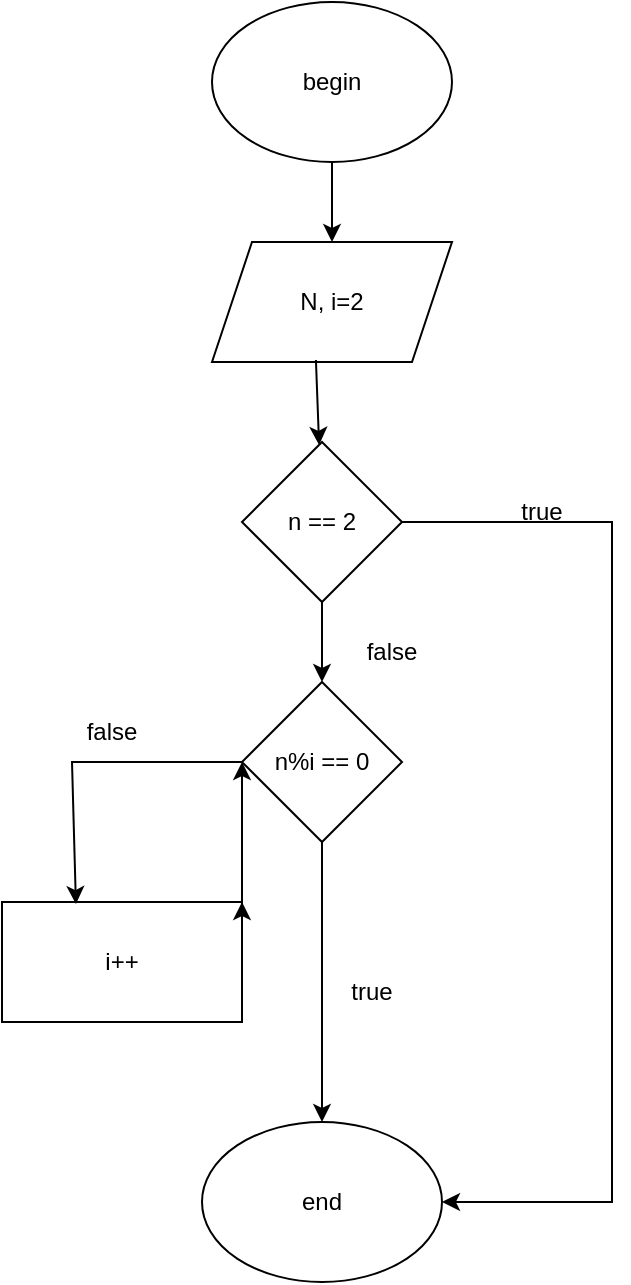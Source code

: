 <mxfile version="20.2.7" type="github">
  <diagram id="W2dCTRbcj14Ue6YGvtC2" name="Trang-1">
    <mxGraphModel dx="1422" dy="797" grid="1" gridSize="10" guides="1" tooltips="1" connect="1" arrows="1" fold="1" page="1" pageScale="1" pageWidth="850" pageHeight="1100" math="0" shadow="0">
      <root>
        <mxCell id="0" />
        <mxCell id="1" parent="0" />
        <mxCell id="qjFHWlcbrXDBT9FjRwGN-1" value="begin" style="ellipse;whiteSpace=wrap;html=1;" vertex="1" parent="1">
          <mxGeometry x="350" y="10" width="120" height="80" as="geometry" />
        </mxCell>
        <mxCell id="qjFHWlcbrXDBT9FjRwGN-2" value="N, i=2" style="shape=parallelogram;perimeter=parallelogramPerimeter;whiteSpace=wrap;html=1;fixedSize=1;" vertex="1" parent="1">
          <mxGeometry x="350" y="130" width="120" height="60" as="geometry" />
        </mxCell>
        <mxCell id="qjFHWlcbrXDBT9FjRwGN-3" value="n%i == 0" style="rhombus;whiteSpace=wrap;html=1;" vertex="1" parent="1">
          <mxGeometry x="365" y="350" width="80" height="80" as="geometry" />
        </mxCell>
        <mxCell id="qjFHWlcbrXDBT9FjRwGN-4" value="i++" style="rounded=0;whiteSpace=wrap;html=1;" vertex="1" parent="1">
          <mxGeometry x="245" y="460" width="120" height="60" as="geometry" />
        </mxCell>
        <mxCell id="qjFHWlcbrXDBT9FjRwGN-6" value="end" style="ellipse;whiteSpace=wrap;html=1;" vertex="1" parent="1">
          <mxGeometry x="345" y="570" width="120" height="80" as="geometry" />
        </mxCell>
        <mxCell id="qjFHWlcbrXDBT9FjRwGN-9" value="" style="endArrow=classic;html=1;rounded=0;exitX=0.5;exitY=1;exitDx=0;exitDy=0;" edge="1" parent="1" source="qjFHWlcbrXDBT9FjRwGN-3" target="qjFHWlcbrXDBT9FjRwGN-6">
          <mxGeometry width="50" height="50" relative="1" as="geometry">
            <mxPoint x="400" y="430" as="sourcePoint" />
            <mxPoint x="410" y="560" as="targetPoint" />
          </mxGeometry>
        </mxCell>
        <mxCell id="qjFHWlcbrXDBT9FjRwGN-10" value="" style="endArrow=classic;html=1;rounded=0;exitX=0;exitY=0.5;exitDx=0;exitDy=0;entryX=0.308;entryY=0.017;entryDx=0;entryDy=0;entryPerimeter=0;" edge="1" parent="1" source="qjFHWlcbrXDBT9FjRwGN-3" target="qjFHWlcbrXDBT9FjRwGN-4">
          <mxGeometry width="50" height="50" relative="1" as="geometry">
            <mxPoint x="400" y="430" as="sourcePoint" />
            <mxPoint x="320" y="440" as="targetPoint" />
            <Array as="points">
              <mxPoint x="320" y="390" />
              <mxPoint x="280" y="390" />
            </Array>
          </mxGeometry>
        </mxCell>
        <mxCell id="qjFHWlcbrXDBT9FjRwGN-12" value="" style="endArrow=classic;html=1;rounded=0;exitX=0.5;exitY=1;exitDx=0;exitDy=0;" edge="1" parent="1" source="qjFHWlcbrXDBT9FjRwGN-1" target="qjFHWlcbrXDBT9FjRwGN-2">
          <mxGeometry width="50" height="50" relative="1" as="geometry">
            <mxPoint x="400" y="430" as="sourcePoint" />
            <mxPoint x="450" y="380" as="targetPoint" />
          </mxGeometry>
        </mxCell>
        <mxCell id="qjFHWlcbrXDBT9FjRwGN-14" value="true" style="text;html=1;strokeColor=none;fillColor=none;align=center;verticalAlign=middle;whiteSpace=wrap;rounded=0;" vertex="1" parent="1">
          <mxGeometry x="400" y="490" width="60" height="30" as="geometry" />
        </mxCell>
        <mxCell id="qjFHWlcbrXDBT9FjRwGN-15" value="false" style="text;html=1;strokeColor=none;fillColor=none;align=center;verticalAlign=middle;whiteSpace=wrap;rounded=0;" vertex="1" parent="1">
          <mxGeometry x="270" y="360" width="60" height="30" as="geometry" />
        </mxCell>
        <mxCell id="qjFHWlcbrXDBT9FjRwGN-17" value="n == 2" style="rhombus;whiteSpace=wrap;html=1;" vertex="1" parent="1">
          <mxGeometry x="365" y="230" width="80" height="80" as="geometry" />
        </mxCell>
        <mxCell id="qjFHWlcbrXDBT9FjRwGN-18" value="" style="endArrow=classic;html=1;rounded=0;exitX=0.433;exitY=0.983;exitDx=0;exitDy=0;exitPerimeter=0;" edge="1" parent="1" source="qjFHWlcbrXDBT9FjRwGN-2" target="qjFHWlcbrXDBT9FjRwGN-17">
          <mxGeometry width="50" height="50" relative="1" as="geometry">
            <mxPoint x="400" y="430" as="sourcePoint" />
            <mxPoint x="450" y="380" as="targetPoint" />
          </mxGeometry>
        </mxCell>
        <mxCell id="qjFHWlcbrXDBT9FjRwGN-19" value="" style="endArrow=classic;html=1;rounded=0;exitX=1;exitY=0.5;exitDx=0;exitDy=0;entryX=1;entryY=0.5;entryDx=0;entryDy=0;" edge="1" parent="1" source="qjFHWlcbrXDBT9FjRwGN-17" target="qjFHWlcbrXDBT9FjRwGN-6">
          <mxGeometry width="50" height="50" relative="1" as="geometry">
            <mxPoint x="400" y="430" as="sourcePoint" />
            <mxPoint x="560" y="270" as="targetPoint" />
            <Array as="points">
              <mxPoint x="550" y="270" />
              <mxPoint x="550" y="610" />
            </Array>
          </mxGeometry>
        </mxCell>
        <mxCell id="qjFHWlcbrXDBT9FjRwGN-20" value="" style="endArrow=classic;html=1;rounded=0;exitX=0.5;exitY=1;exitDx=0;exitDy=0;entryX=0.5;entryY=0;entryDx=0;entryDy=0;" edge="1" parent="1" source="qjFHWlcbrXDBT9FjRwGN-17" target="qjFHWlcbrXDBT9FjRwGN-3">
          <mxGeometry width="50" height="50" relative="1" as="geometry">
            <mxPoint x="400" y="430" as="sourcePoint" />
            <mxPoint x="450" y="380" as="targetPoint" />
          </mxGeometry>
        </mxCell>
        <mxCell id="qjFHWlcbrXDBT9FjRwGN-21" value="true" style="text;html=1;strokeColor=none;fillColor=none;align=center;verticalAlign=middle;whiteSpace=wrap;rounded=0;" vertex="1" parent="1">
          <mxGeometry x="485" y="250" width="60" height="30" as="geometry" />
        </mxCell>
        <mxCell id="qjFHWlcbrXDBT9FjRwGN-22" value="false" style="text;html=1;strokeColor=none;fillColor=none;align=center;verticalAlign=middle;whiteSpace=wrap;rounded=0;" vertex="1" parent="1">
          <mxGeometry x="410" y="320" width="60" height="30" as="geometry" />
        </mxCell>
        <mxCell id="qjFHWlcbrXDBT9FjRwGN-23" style="edgeStyle=orthogonalEdgeStyle;rounded=0;orthogonalLoop=1;jettySize=auto;html=1;exitX=1;exitY=0.5;exitDx=0;exitDy=0;entryX=1;entryY=0;entryDx=0;entryDy=0;" edge="1" parent="1" source="qjFHWlcbrXDBT9FjRwGN-4" target="qjFHWlcbrXDBT9FjRwGN-4">
          <mxGeometry relative="1" as="geometry" />
        </mxCell>
        <mxCell id="qjFHWlcbrXDBT9FjRwGN-24" value="" style="endArrow=classic;html=1;rounded=0;exitX=1;exitY=0;exitDx=0;exitDy=0;entryX=0;entryY=0.5;entryDx=0;entryDy=0;" edge="1" parent="1" source="qjFHWlcbrXDBT9FjRwGN-4" target="qjFHWlcbrXDBT9FjRwGN-3">
          <mxGeometry width="50" height="50" relative="1" as="geometry">
            <mxPoint x="400" y="430" as="sourcePoint" />
            <mxPoint x="450" y="380" as="targetPoint" />
          </mxGeometry>
        </mxCell>
      </root>
    </mxGraphModel>
  </diagram>
</mxfile>
